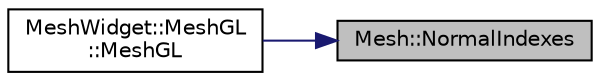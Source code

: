 digraph "Mesh::NormalIndexes"
{
 // LATEX_PDF_SIZE
  edge [fontname="Helvetica",fontsize="10",labelfontname="Helvetica",labelfontsize="10"];
  node [fontname="Helvetica",fontsize="10",shape=record];
  rankdir="RL";
  Node1 [label="Mesh::NormalIndexes",height=0.2,width=0.4,color="black", fillcolor="grey75", style="filled", fontcolor="black",tooltip="Return the set of normal indexes."];
  Node1 -> Node2 [dir="back",color="midnightblue",fontsize="10",style="solid",fontname="Helvetica"];
  Node2 [label="MeshWidget::MeshGL\l::MeshGL",height=0.2,width=0.4,color="black", fillcolor="white", style="filled",URL="$class_mesh_widget_1_1_mesh_g_l.html#a78dc8b4856c553f95ddb2264d5631c0e",tooltip="Constructor from a Mesh and a frame scaled."];
}
